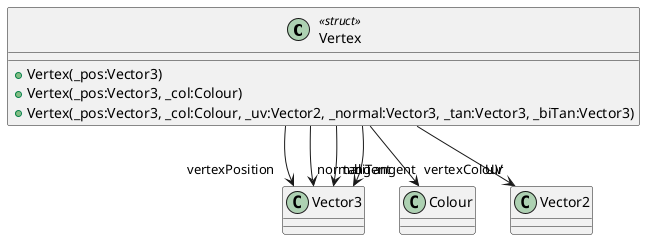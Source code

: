 @startuml
class Vertex <<struct>> {
    + Vertex(_pos:Vector3)
    + Vertex(_pos:Vector3, _col:Colour)
    + Vertex(_pos:Vector3, _col:Colour, _uv:Vector2, _normal:Vector3, _tan:Vector3, _biTan:Vector3)
}
Vertex --> "vertexPosition" Vector3
Vertex --> "vertexColour" Colour
Vertex --> "UV" Vector2
Vertex --> "normal" Vector3
Vertex --> "tangent" Vector3
Vertex --> "biTangent" Vector3
@enduml
